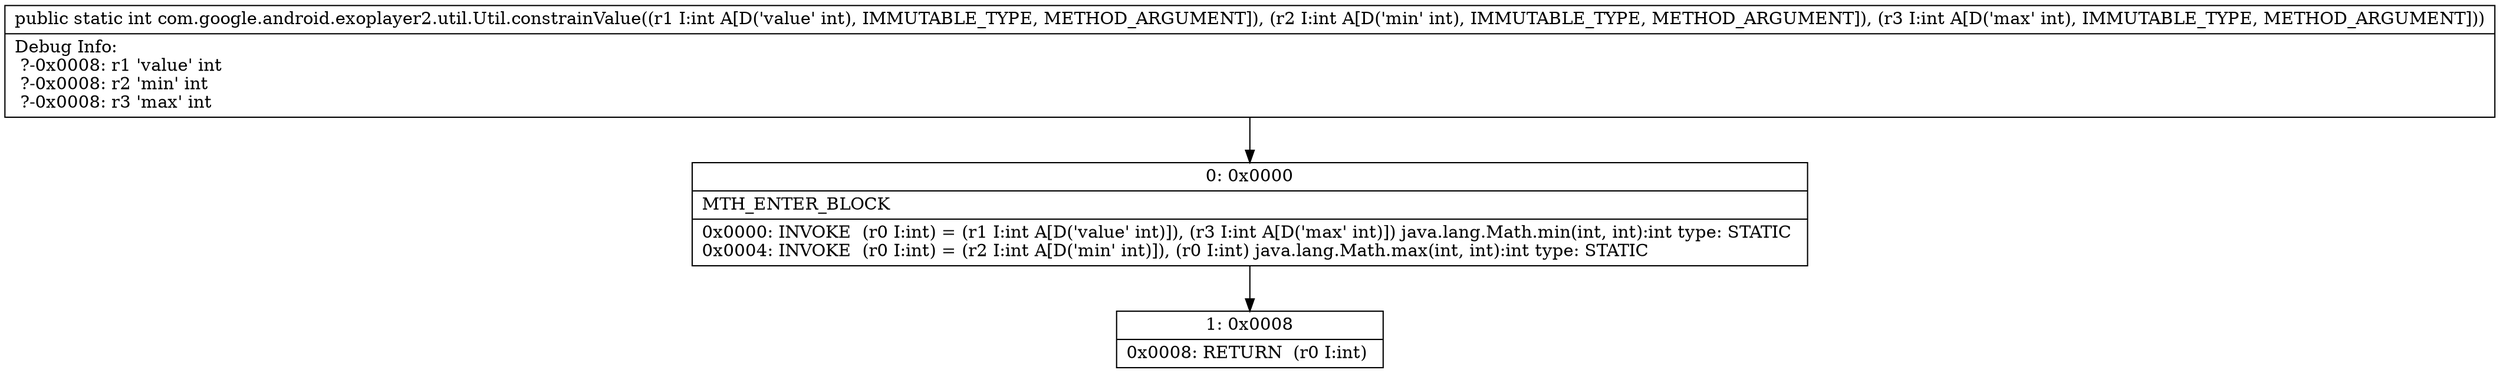 digraph "CFG forcom.google.android.exoplayer2.util.Util.constrainValue(III)I" {
Node_0 [shape=record,label="{0\:\ 0x0000|MTH_ENTER_BLOCK\l|0x0000: INVOKE  (r0 I:int) = (r1 I:int A[D('value' int)]), (r3 I:int A[D('max' int)]) java.lang.Math.min(int, int):int type: STATIC \l0x0004: INVOKE  (r0 I:int) = (r2 I:int A[D('min' int)]), (r0 I:int) java.lang.Math.max(int, int):int type: STATIC \l}"];
Node_1 [shape=record,label="{1\:\ 0x0008|0x0008: RETURN  (r0 I:int) \l}"];
MethodNode[shape=record,label="{public static int com.google.android.exoplayer2.util.Util.constrainValue((r1 I:int A[D('value' int), IMMUTABLE_TYPE, METHOD_ARGUMENT]), (r2 I:int A[D('min' int), IMMUTABLE_TYPE, METHOD_ARGUMENT]), (r3 I:int A[D('max' int), IMMUTABLE_TYPE, METHOD_ARGUMENT]))  | Debug Info:\l  ?\-0x0008: r1 'value' int\l  ?\-0x0008: r2 'min' int\l  ?\-0x0008: r3 'max' int\l}"];
MethodNode -> Node_0;
Node_0 -> Node_1;
}

